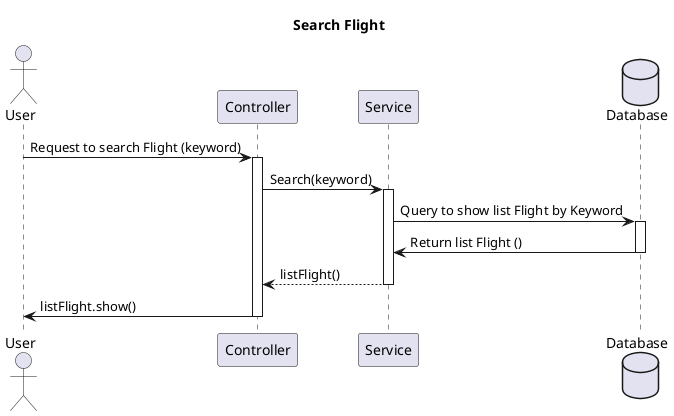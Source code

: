 @startuml
title Search Flight
actor User as u
participant Controller as ctrl
participant Service as sv
database Database as db

u -> ctrl: Request to search Flight (keyword)
activate ctrl
ctrl->sv: Search(keyword)
activate sv
sv->db: Query to show list Flight by Keyword
activate db
db->sv: Return list Flight ()
deactivate db
sv-->ctrl: listFlight()
deactivate sv
ctrl->u:listFlight.show()
deactivate ctrl
@enduml